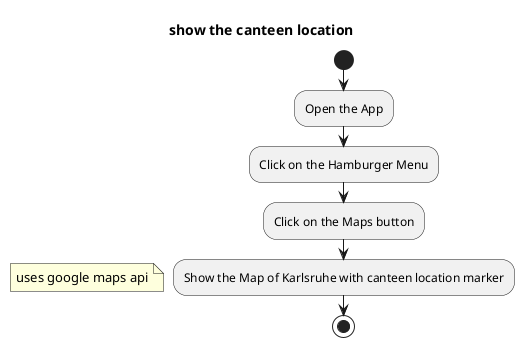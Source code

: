 @startuml
Title "show the canteen location"
start
:Open the App;
:Click on the Hamburger Menu;
:Click on the Maps button;
:Show the Map of Karlsruhe with canteen location marker;
floating note left
  uses google maps api
end note
stop
@enduml


